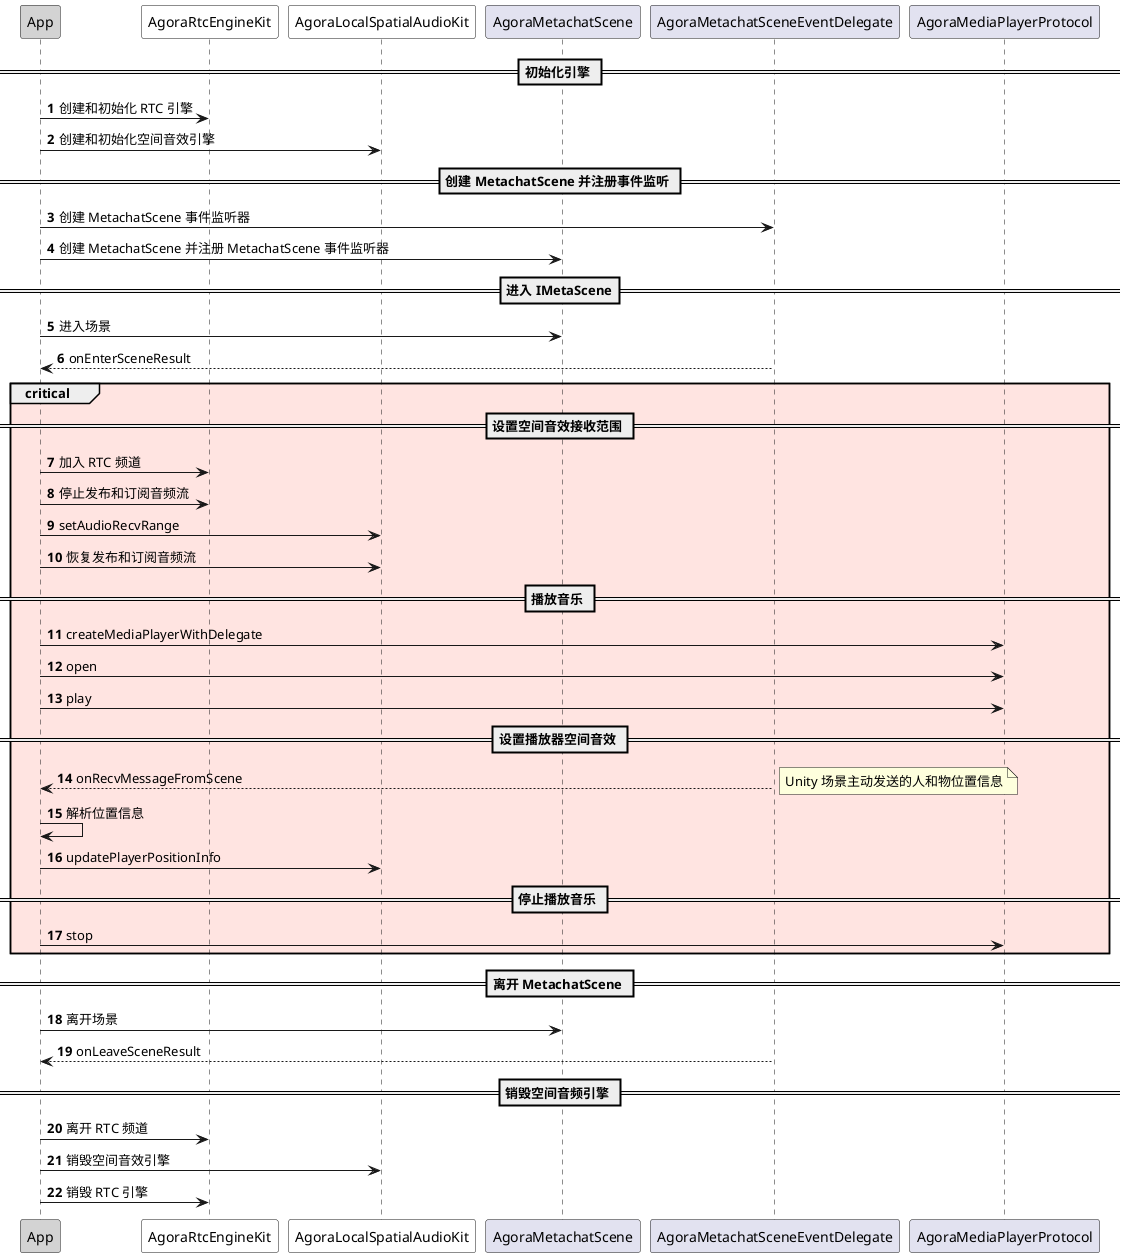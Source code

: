 @startuml
autonumber
participant "App" as a #LightGrey
participant "AgoraRtcEngineKit" as c #White
participant "AgoraLocalSpatialAudioKit" as d #White
participant "AgoraMetachatScene" as e
participant "AgoraMetachatSceneEventDelegate" as b
participant "AgoraMediaPlayerProtocol" as f
== 初始化引擎 ==
a -> c: 创建和初始化 RTC 引擎
a -> d: 创建和初始化空间音效引擎
== 创建 MetachatScene 并注册事件监听 ==
a -> b: 创建 MetachatScene 事件监听器
a -> e: 创建 MetachatScene 并注册 MetachatScene 事件监听器
== 进入 IMetaScene==
a -> e: 进入场景
b --> a: onEnterSceneResult
critical #mistyrose
== 设置空间音效接收范围 ==
a -> c: 加入 RTC 频道
a -> c: 停止发布和订阅音频流
a -> d: setAudioRecvRange
a -> d: 恢复发布和订阅音频流
== 播放音乐 ==
a -> f: createMediaPlayerWithDelegate
a -> f: open
a -> f: play
== 设置播放器空间音效 ==
b --> a: onRecvMessageFromScene
note right
Unity 场景主动发送的人和物位置信息
end note
a -> a: 解析位置信息
a -> d: updatePlayerPositionInfo
== 停止播放音乐 ==
a -> f: stop
end
== 离开 MetachatScene ==
a -> e: 离开场景
b --> a: onLeaveSceneResult
== 销毁空间音频引擎 ==
a -> c: 离开 RTC 频道
a -> d: 销毁空间音效引擎
a -> c: 销毁 RTC 引擎
@enduml
